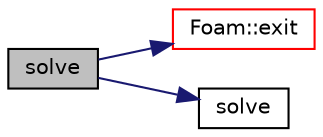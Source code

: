 digraph "solve"
{
  bgcolor="transparent";
  edge [fontname="Helvetica",fontsize="10",labelfontname="Helvetica",labelfontsize="10"];
  node [fontname="Helvetica",fontsize="10",shape=record];
  rankdir="LR";
  Node596 [label="solve",height=0.2,width=0.4,color="black", fillcolor="grey75", style="filled", fontcolor="black"];
  Node596 -> Node597 [color="midnightblue",fontsize="10",style="solid",fontname="Helvetica"];
  Node597 [label="Foam::exit",height=0.2,width=0.4,color="red",URL="$a21851.html#a06ca7250d8e89caf05243ec094843642"];
  Node596 -> Node646 [color="midnightblue",fontsize="10",style="solid",fontname="Helvetica"];
  Node646 [label="solve",height=0.2,width=0.4,color="black",URL="$a26689.html#af8a10009f468a3db8d07f3d8d92e10cb",tooltip="Solve the ODE system as far as possible upto dxTry. "];
}
